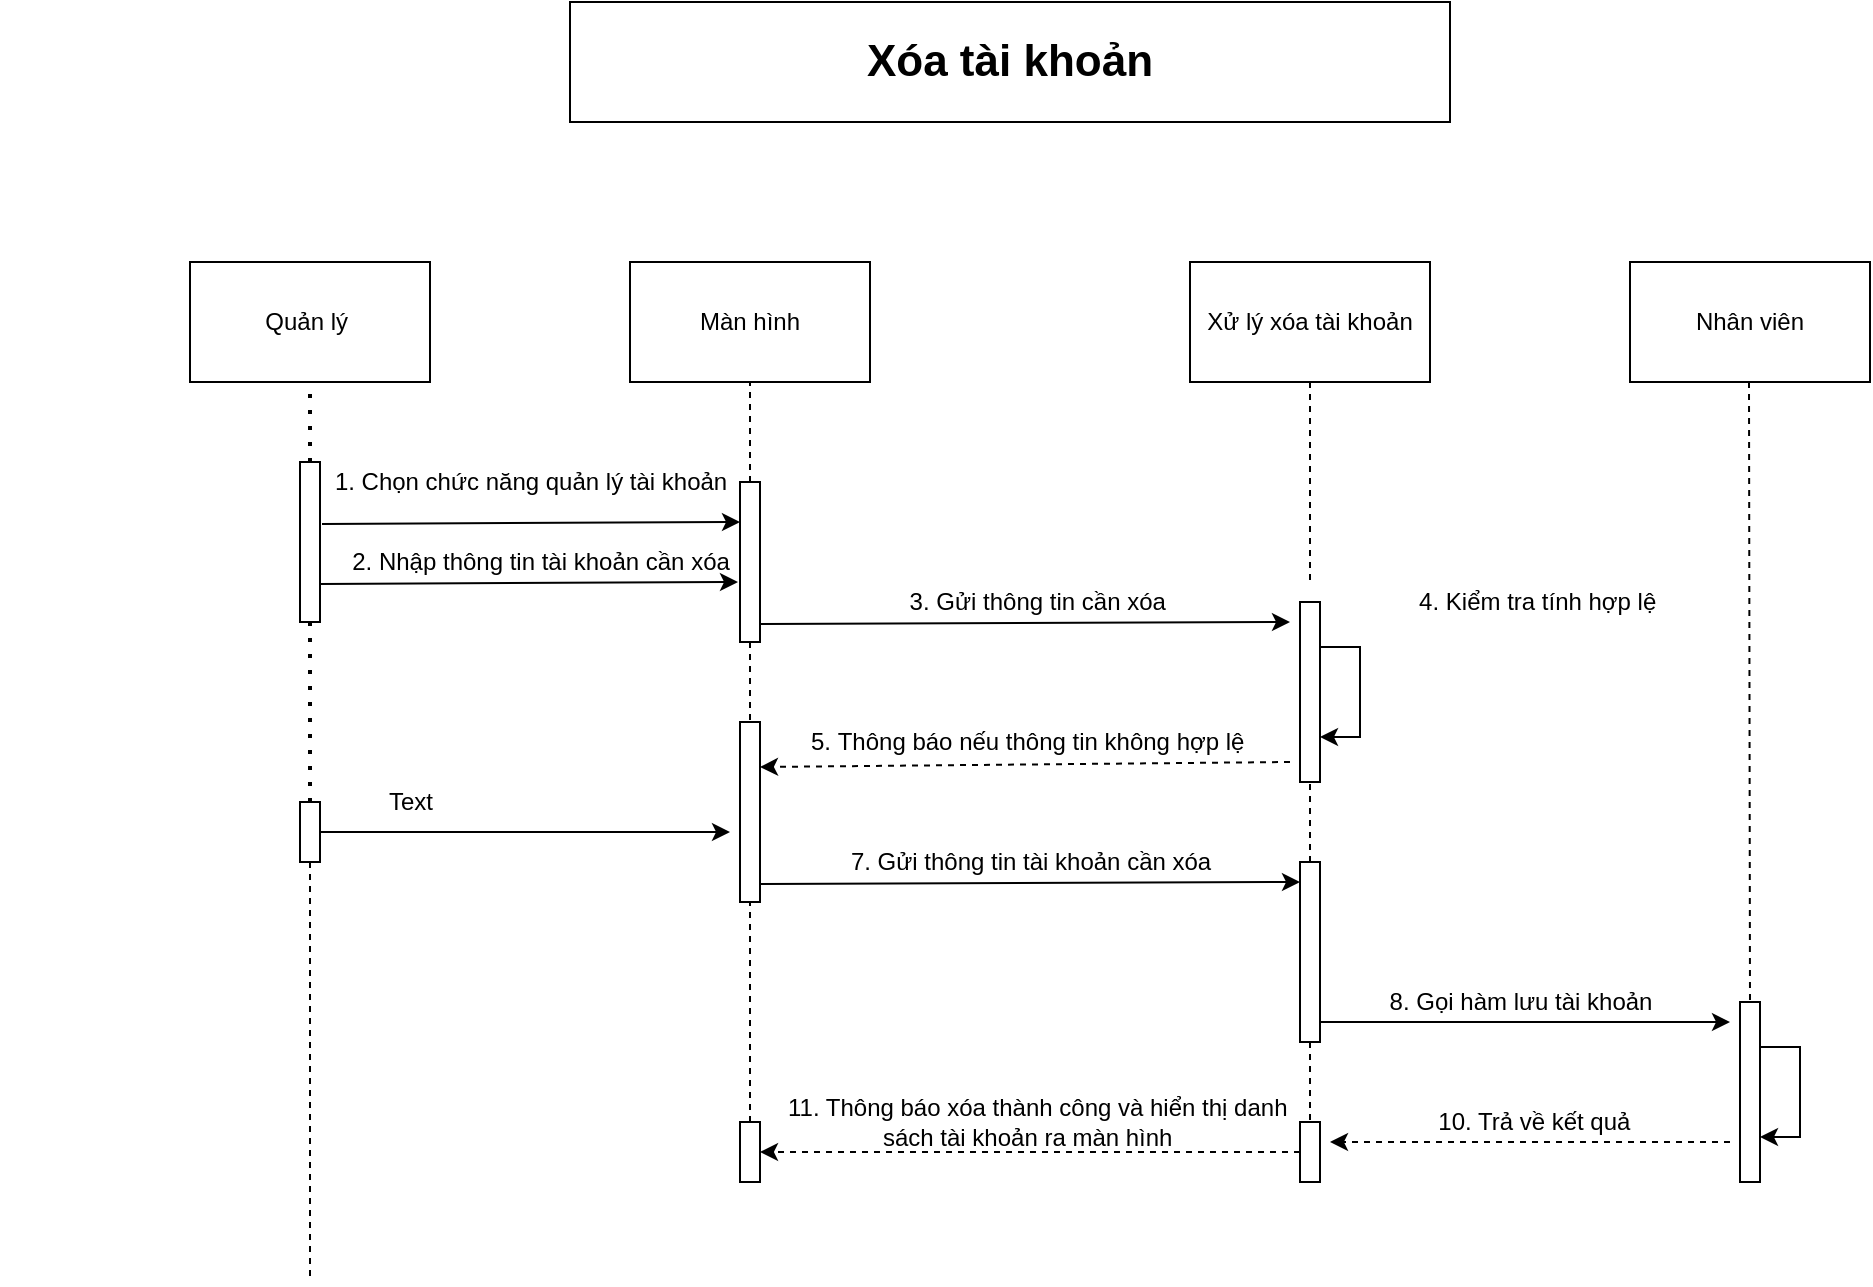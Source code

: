 <mxfile version="17.4.2" type="device"><diagram id="v-X9X0zEXZ8fNnFzM3GZ" name="Page-1"><mxGraphModel dx="1888" dy="649" grid="1" gridSize="10" guides="1" tooltips="1" connect="1" arrows="1" fold="1" page="1" pageScale="1" pageWidth="850" pageHeight="1100" math="0" shadow="0"><root><mxCell id="0"/><mxCell id="1" parent="0"/><mxCell id="s6GQ0Yo0XHc4SnK0wCy8-1" value="&lt;b&gt;&lt;font style=&quot;font-size: 22px&quot;&gt;Xóa tài khoản&lt;/font&gt;&lt;/b&gt;" style="rounded=0;whiteSpace=wrap;html=1;" parent="1" vertex="1"><mxGeometry x="230" y="50" width="440" height="60" as="geometry"/></mxCell><mxCell id="s6GQ0Yo0XHc4SnK0wCy8-2" value="Màn hình" style="rounded=0;whiteSpace=wrap;html=1;" parent="1" vertex="1"><mxGeometry x="260" y="180" width="120" height="60" as="geometry"/></mxCell><mxCell id="s6GQ0Yo0XHc4SnK0wCy8-3" value="Xử lý xóa tài khoản" style="rounded=0;whiteSpace=wrap;html=1;" parent="1" vertex="1"><mxGeometry x="540" y="180" width="120" height="60" as="geometry"/></mxCell><mxCell id="s6GQ0Yo0XHc4SnK0wCy8-4" value="Nhân viên" style="rounded=0;whiteSpace=wrap;html=1;" parent="1" vertex="1"><mxGeometry x="760" y="180" width="120" height="60" as="geometry"/></mxCell><mxCell id="s6GQ0Yo0XHc4SnK0wCy8-5" value="" style="rounded=0;whiteSpace=wrap;html=1;" parent="1" vertex="1"><mxGeometry x="95" y="280" width="10" height="80" as="geometry"/></mxCell><mxCell id="s6GQ0Yo0XHc4SnK0wCy8-6" style="edgeStyle=orthogonalEdgeStyle;rounded=0;orthogonalLoop=1;jettySize=auto;html=1;entryX=1;entryY=0.5;entryDx=0;entryDy=0;dashed=1;" parent="1" source="s6GQ0Yo0XHc4SnK0wCy8-7" target="s6GQ0Yo0XHc4SnK0wCy8-14" edge="1"><mxGeometry relative="1" as="geometry"/></mxCell><mxCell id="s6GQ0Yo0XHc4SnK0wCy8-7" value="" style="rounded=0;whiteSpace=wrap;html=1;" parent="1" vertex="1"><mxGeometry x="595" y="610" width="10" height="30" as="geometry"/></mxCell><mxCell id="s6GQ0Yo0XHc4SnK0wCy8-8" value="" style="rounded=0;whiteSpace=wrap;html=1;" parent="1" vertex="1"><mxGeometry x="315" y="410" width="10" height="90" as="geometry"/></mxCell><mxCell id="s6GQ0Yo0XHc4SnK0wCy8-9" value="" style="rounded=0;whiteSpace=wrap;html=1;" parent="1" vertex="1"><mxGeometry x="315" y="290" width="10" height="80" as="geometry"/></mxCell><mxCell id="s6GQ0Yo0XHc4SnK0wCy8-10" style="edgeStyle=orthogonalEdgeStyle;rounded=0;orthogonalLoop=1;jettySize=auto;html=1;exitX=1;exitY=1;exitDx=0;exitDy=0;" parent="1" source="s6GQ0Yo0XHc4SnK0wCy8-11" edge="1"><mxGeometry relative="1" as="geometry"><mxPoint x="810" y="560" as="targetPoint"/><Array as="points"><mxPoint x="760" y="560"/><mxPoint x="760" y="560"/></Array></mxGeometry></mxCell><mxCell id="s6GQ0Yo0XHc4SnK0wCy8-11" value="" style="rounded=0;whiteSpace=wrap;html=1;" parent="1" vertex="1"><mxGeometry x="595" y="480" width="10" height="90" as="geometry"/></mxCell><mxCell id="s6GQ0Yo0XHc4SnK0wCy8-12" value="" style="rounded=0;whiteSpace=wrap;html=1;" parent="1" vertex="1"><mxGeometry x="595" y="350" width="10" height="90" as="geometry"/></mxCell><mxCell id="s6GQ0Yo0XHc4SnK0wCy8-13" value="" style="rounded=0;whiteSpace=wrap;html=1;" parent="1" vertex="1"><mxGeometry x="815" y="550" width="10" height="90" as="geometry"/></mxCell><mxCell id="s6GQ0Yo0XHc4SnK0wCy8-14" value="" style="rounded=0;whiteSpace=wrap;html=1;" parent="1" vertex="1"><mxGeometry x="315" y="610" width="10" height="30" as="geometry"/></mxCell><mxCell id="s6GQ0Yo0XHc4SnK0wCy8-15" value="" style="rounded=0;whiteSpace=wrap;html=1;" parent="1" vertex="1"><mxGeometry x="95" y="450" width="10" height="30" as="geometry"/></mxCell><mxCell id="s6GQ0Yo0XHc4SnK0wCy8-16" value="" style="endArrow=none;dashed=1;html=1;dashPattern=1 3;strokeWidth=2;rounded=0;entryX=0.5;entryY=1;entryDx=0;entryDy=0;exitX=0.5;exitY=0;exitDx=0;exitDy=0;" parent="1" source="s6GQ0Yo0XHc4SnK0wCy8-5" edge="1"><mxGeometry width="50" height="50" relative="1" as="geometry"><mxPoint x="400" y="390" as="sourcePoint"/><mxPoint x="100" y="240" as="targetPoint"/></mxGeometry></mxCell><mxCell id="s6GQ0Yo0XHc4SnK0wCy8-17" value="" style="endArrow=none;dashed=1;html=1;dashPattern=1 3;strokeWidth=2;rounded=0;entryX=0.5;entryY=0;entryDx=0;entryDy=0;exitX=0.5;exitY=1;exitDx=0;exitDy=0;" parent="1" source="s6GQ0Yo0XHc4SnK0wCy8-5" target="s6GQ0Yo0XHc4SnK0wCy8-15" edge="1"><mxGeometry width="50" height="50" relative="1" as="geometry"><mxPoint x="110" y="290" as="sourcePoint"/><mxPoint x="110" y="250" as="targetPoint"/></mxGeometry></mxCell><mxCell id="s6GQ0Yo0XHc4SnK0wCy8-18" value="" style="endArrow=none;dashed=1;html=1;rounded=0;exitX=0.5;exitY=1;exitDx=0;exitDy=0;" parent="1" source="s6GQ0Yo0XHc4SnK0wCy8-15" edge="1"><mxGeometry width="50" height="50" relative="1" as="geometry"><mxPoint x="400" y="390" as="sourcePoint"/><mxPoint x="100" y="690" as="targetPoint"/></mxGeometry></mxCell><mxCell id="s6GQ0Yo0XHc4SnK0wCy8-19" value="" style="endArrow=none;dashed=1;html=1;rounded=0;entryX=0.5;entryY=1;entryDx=0;entryDy=0;exitX=0.5;exitY=0;exitDx=0;exitDy=0;" parent="1" source="s6GQ0Yo0XHc4SnK0wCy8-9" target="s6GQ0Yo0XHc4SnK0wCy8-2" edge="1"><mxGeometry width="50" height="50" relative="1" as="geometry"><mxPoint x="400" y="390" as="sourcePoint"/><mxPoint x="450" y="340" as="targetPoint"/></mxGeometry></mxCell><mxCell id="s6GQ0Yo0XHc4SnK0wCy8-20" value="" style="endArrow=none;dashed=1;html=1;rounded=0;exitX=0.5;exitY=1;exitDx=0;exitDy=0;" parent="1" source="s6GQ0Yo0XHc4SnK0wCy8-3" edge="1"><mxGeometry width="50" height="50" relative="1" as="geometry"><mxPoint x="330" y="300" as="sourcePoint"/><mxPoint x="600" y="340" as="targetPoint"/></mxGeometry></mxCell><mxCell id="s6GQ0Yo0XHc4SnK0wCy8-21" value="" style="endArrow=none;dashed=1;html=1;rounded=0;" parent="1" edge="1"><mxGeometry width="50" height="50" relative="1" as="geometry"><mxPoint x="320" y="610" as="sourcePoint"/><mxPoint x="320" y="500" as="targetPoint"/></mxGeometry></mxCell><mxCell id="s6GQ0Yo0XHc4SnK0wCy8-22" value="" style="endArrow=none;dashed=1;html=1;rounded=0;entryX=0.5;entryY=0;entryDx=0;entryDy=0;exitX=0.5;exitY=1;exitDx=0;exitDy=0;" parent="1" source="s6GQ0Yo0XHc4SnK0wCy8-9" target="s6GQ0Yo0XHc4SnK0wCy8-8" edge="1"><mxGeometry width="50" height="50" relative="1" as="geometry"><mxPoint x="350" y="320" as="sourcePoint"/><mxPoint x="350" y="270" as="targetPoint"/></mxGeometry></mxCell><mxCell id="s6GQ0Yo0XHc4SnK0wCy8-23" value="" style="endArrow=none;dashed=1;html=1;rounded=0;entryX=0.5;entryY=1;entryDx=0;entryDy=0;exitX=0.5;exitY=0;exitDx=0;exitDy=0;" parent="1" source="s6GQ0Yo0XHc4SnK0wCy8-11" target="s6GQ0Yo0XHc4SnK0wCy8-12" edge="1"><mxGeometry width="50" height="50" relative="1" as="geometry"><mxPoint x="610" y="250" as="sourcePoint"/><mxPoint x="610" y="370" as="targetPoint"/></mxGeometry></mxCell><mxCell id="s6GQ0Yo0XHc4SnK0wCy8-24" value="" style="endArrow=none;dashed=1;html=1;rounded=0;" parent="1" edge="1"><mxGeometry width="50" height="50" relative="1" as="geometry"><mxPoint x="600" y="570" as="sourcePoint"/><mxPoint x="600" y="610" as="targetPoint"/></mxGeometry></mxCell><mxCell id="s6GQ0Yo0XHc4SnK0wCy8-25" value="" style="endArrow=none;dashed=1;html=1;rounded=0;exitX=0.5;exitY=1;exitDx=0;exitDy=0;" parent="1" edge="1"><mxGeometry width="50" height="50" relative="1" as="geometry"><mxPoint x="819.5" y="240" as="sourcePoint"/><mxPoint x="820" y="550" as="targetPoint"/></mxGeometry></mxCell><mxCell id="s6GQ0Yo0XHc4SnK0wCy8-26" style="edgeStyle=orthogonalEdgeStyle;rounded=0;orthogonalLoop=1;jettySize=auto;html=1;exitX=1;exitY=0.25;exitDx=0;exitDy=0;entryX=1;entryY=0.75;entryDx=0;entryDy=0;" parent="1" source="s6GQ0Yo0XHc4SnK0wCy8-12" target="s6GQ0Yo0XHc4SnK0wCy8-12" edge="1"><mxGeometry relative="1" as="geometry"/></mxCell><mxCell id="s6GQ0Yo0XHc4SnK0wCy8-27" style="edgeStyle=orthogonalEdgeStyle;rounded=0;orthogonalLoop=1;jettySize=auto;html=1;exitX=1;exitY=0.25;exitDx=0;exitDy=0;entryX=1;entryY=0.75;entryDx=0;entryDy=0;" parent="1" source="s6GQ0Yo0XHc4SnK0wCy8-13" target="s6GQ0Yo0XHc4SnK0wCy8-13" edge="1"><mxGeometry relative="1" as="geometry"/></mxCell><mxCell id="s6GQ0Yo0XHc4SnK0wCy8-28" value="" style="endArrow=classic;html=1;rounded=0;exitX=1;exitY=0.5;exitDx=0;exitDy=0;" parent="1" source="s6GQ0Yo0XHc4SnK0wCy8-15" edge="1"><mxGeometry width="50" height="50" relative="1" as="geometry"><mxPoint x="400" y="390" as="sourcePoint"/><mxPoint x="310" y="465" as="targetPoint"/></mxGeometry></mxCell><mxCell id="s6GQ0Yo0XHc4SnK0wCy8-29" value="" style="endArrow=classic;html=1;rounded=0;exitX=1;exitY=0.5;exitDx=0;exitDy=0;entryX=-0.1;entryY=0.675;entryDx=0;entryDy=0;entryPerimeter=0;" parent="1" edge="1"><mxGeometry width="50" height="50" relative="1" as="geometry"><mxPoint x="106" y="311" as="sourcePoint"/><mxPoint x="315" y="310" as="targetPoint"/></mxGeometry></mxCell><mxCell id="s6GQ0Yo0XHc4SnK0wCy8-30" value="" style="endArrow=classic;html=1;rounded=0;exitX=1;exitY=0.5;exitDx=0;exitDy=0;entryX=-0.1;entryY=0.675;entryDx=0;entryDy=0;entryPerimeter=0;" parent="1" edge="1"><mxGeometry width="50" height="50" relative="1" as="geometry"><mxPoint x="105" y="341" as="sourcePoint"/><mxPoint x="314" y="340" as="targetPoint"/></mxGeometry></mxCell><mxCell id="s6GQ0Yo0XHc4SnK0wCy8-31" value="" style="endArrow=classic;html=1;rounded=0;exitX=1;exitY=0.5;exitDx=0;exitDy=0;" parent="1" edge="1"><mxGeometry width="50" height="50" relative="1" as="geometry"><mxPoint x="325" y="361" as="sourcePoint"/><mxPoint x="590" y="360" as="targetPoint"/></mxGeometry></mxCell><mxCell id="s6GQ0Yo0XHc4SnK0wCy8-32" value="" style="endArrow=classic;html=1;rounded=0;exitX=1;exitY=0.5;exitDx=0;exitDy=0;entryX=0;entryY=0;entryDx=0;entryDy=0;" parent="1" edge="1"><mxGeometry width="50" height="50" relative="1" as="geometry"><mxPoint x="325" y="491" as="sourcePoint"/><mxPoint x="595" y="490" as="targetPoint"/></mxGeometry></mxCell><mxCell id="s6GQ0Yo0XHc4SnK0wCy8-33" value="" style="endArrow=classic;html=1;rounded=0;entryX=1;entryY=0.25;entryDx=0;entryDy=0;dashed=1;" parent="1" target="s6GQ0Yo0XHc4SnK0wCy8-8" edge="1"><mxGeometry width="50" height="50" relative="1" as="geometry"><mxPoint x="590" y="430" as="sourcePoint"/><mxPoint x="450" y="340" as="targetPoint"/></mxGeometry></mxCell><mxCell id="s6GQ0Yo0XHc4SnK0wCy8-34" value="" style="endArrow=classic;html=1;rounded=0;dashed=1;" parent="1" edge="1"><mxGeometry width="50" height="50" relative="1" as="geometry"><mxPoint x="810" y="620" as="sourcePoint"/><mxPoint x="610" y="620" as="targetPoint"/></mxGeometry></mxCell><mxCell id="s6GQ0Yo0XHc4SnK0wCy8-35" value="&amp;nbsp; &amp;nbsp; &amp;nbsp; &amp;nbsp; &amp;nbsp; &amp;nbsp; &amp;nbsp; &amp;nbsp; &amp;nbsp; &amp;nbsp; &amp;nbsp; &amp;nbsp; &amp;nbsp; &amp;nbsp; &amp;nbsp; &amp;nbsp; &amp;nbsp; &amp;nbsp; &amp;nbsp; &amp;nbsp; &amp;nbsp; &amp;nbsp; &amp;nbsp; &amp;nbsp; &amp;nbsp; &amp;nbsp; &amp;nbsp; &amp;nbsp; &amp;nbsp; &amp;nbsp; &amp;nbsp; &amp;nbsp; &amp;nbsp; &amp;nbsp; &amp;nbsp; &amp;nbsp; &amp;nbsp; 3. Gửi thông tin cần xóa" style="text;html=1;align=center;verticalAlign=middle;resizable=0;points=[];autosize=1;strokeColor=none;fillColor=none;fontSize=12;" parent="1" vertex="1"><mxGeometry x="145" y="340" width="390" height="20" as="geometry"/></mxCell><mxCell id="s6GQ0Yo0XHc4SnK0wCy8-36" value="&amp;nbsp; &amp;nbsp; &amp;nbsp; &amp;nbsp; &amp;nbsp; &amp;nbsp; &amp;nbsp; &amp;nbsp; &amp;nbsp; &amp;nbsp; &amp;nbsp; &amp;nbsp; &amp;nbsp; &amp;nbsp; &amp;nbsp; &amp;nbsp; &amp;nbsp; &amp;nbsp; &amp;nbsp; &amp;nbsp; &amp;nbsp; &amp;nbsp; &amp;nbsp; &amp;nbsp; &amp;nbsp; &amp;nbsp; &amp;nbsp; &amp;nbsp; &amp;nbsp; &amp;nbsp; &amp;nbsp; &amp;nbsp; &amp;nbsp;5.&amp;nbsp;Thông báo nếu thông tin không hợp lệ" style="text;html=1;align=center;verticalAlign=middle;resizable=0;points=[];autosize=1;strokeColor=none;fillColor=none;fontSize=12;" parent="1" vertex="1"><mxGeometry x="125" y="410" width="450" height="20" as="geometry"/></mxCell><mxCell id="s6GQ0Yo0XHc4SnK0wCy8-37" value="&amp;nbsp; &amp;nbsp; &amp;nbsp; &amp;nbsp; &amp;nbsp; &amp;nbsp; &amp;nbsp; &amp;nbsp; &amp;nbsp; &amp;nbsp; &amp;nbsp; &amp;nbsp; &amp;nbsp; &amp;nbsp; &amp;nbsp; &amp;nbsp; &amp;nbsp; &amp;nbsp; &amp;nbsp; &amp;nbsp; &amp;nbsp; &amp;nbsp; &amp;nbsp; &amp;nbsp; &amp;nbsp; &amp;nbsp; &amp;nbsp; &amp;nbsp; &amp;nbsp; &amp;nbsp; &amp;nbsp; &amp;nbsp; &amp;nbsp; 7. Gửi thông tin tài khoản cần xóa" style="text;html=1;align=center;verticalAlign=middle;resizable=0;points=[];autosize=1;strokeColor=none;fillColor=none;fontSize=12;" parent="1" vertex="1"><mxGeometry x="140" y="470" width="420" height="20" as="geometry"/></mxCell><mxCell id="s6GQ0Yo0XHc4SnK0wCy8-38" value="&amp;nbsp; &amp;nbsp; &amp;nbsp; &amp;nbsp; &amp;nbsp; &amp;nbsp; &amp;nbsp; &amp;nbsp; &amp;nbsp; &amp;nbsp; &amp;nbsp; &amp;nbsp; &amp;nbsp; &amp;nbsp; &amp;nbsp; &amp;nbsp; &amp;nbsp; &amp;nbsp; &amp;nbsp; &amp;nbsp; &amp;nbsp; &amp;nbsp; &amp;nbsp; &amp;nbsp; &amp;nbsp; &amp;nbsp; &amp;nbsp; &amp;nbsp; &amp;nbsp; &amp;nbsp; &amp;nbsp; &amp;nbsp; &amp;nbsp; &amp;nbsp; &amp;nbsp; &amp;nbsp; &amp;nbsp; 11. Thông báo xóa thành công và hiển thị danh&lt;br&gt;&amp;nbsp; &amp;nbsp; &amp;nbsp; &amp;nbsp; &amp;nbsp; &amp;nbsp; &amp;nbsp; &amp;nbsp; &amp;nbsp; &amp;nbsp; &amp;nbsp; &amp;nbsp; &amp;nbsp; &amp;nbsp; &amp;nbsp; &amp;nbsp; &amp;nbsp; &amp;nbsp; &amp;nbsp; &amp;nbsp; &amp;nbsp; &amp;nbsp; &amp;nbsp; &amp;nbsp; &amp;nbsp; &amp;nbsp; &amp;nbsp; &amp;nbsp; &amp;nbsp; &amp;nbsp; &amp;nbsp; &amp;nbsp; &amp;nbsp; &amp;nbsp; &amp;nbsp; &amp;nbsp;sách tài khoản ra màn hình" style="text;html=1;align=center;verticalAlign=middle;resizable=0;points=[];autosize=1;strokeColor=none;fillColor=none;fontSize=12;" parent="1" vertex="1"><mxGeometry x="85" y="595" width="510" height="30" as="geometry"/></mxCell><mxCell id="s6GQ0Yo0XHc4SnK0wCy8-39" value="&amp;nbsp; &amp;nbsp; &amp;nbsp; &amp;nbsp; &amp;nbsp; &amp;nbsp; &amp;nbsp; &amp;nbsp; &amp;nbsp; &amp;nbsp; &amp;nbsp; &amp;nbsp; &amp;nbsp; &amp;nbsp; &amp;nbsp; &amp;nbsp; &amp;nbsp; &amp;nbsp; &amp;nbsp; &amp;nbsp; &amp;nbsp; &amp;nbsp; 4. Kiểm tra tính hợp lệ" style="text;html=1;align=center;verticalAlign=middle;resizable=0;points=[];autosize=1;strokeColor=none;fillColor=none;fontSize=12;" parent="1" vertex="1"><mxGeometry x="500" y="340" width="280" height="20" as="geometry"/></mxCell><mxCell id="s6GQ0Yo0XHc4SnK0wCy8-40" value="&amp;nbsp; &amp;nbsp; &amp;nbsp; &amp;nbsp; &amp;nbsp; &amp;nbsp; &amp;nbsp; &amp;nbsp; &amp;nbsp; &amp;nbsp; &amp;nbsp; &amp;nbsp; &amp;nbsp; &amp;nbsp; &amp;nbsp; &amp;nbsp; &amp;nbsp; &amp;nbsp; &amp;nbsp; &amp;nbsp; &amp;nbsp; &amp;nbsp; &amp;nbsp;8. Gọi hàm lưu tài khoản" style="text;html=1;align=center;verticalAlign=middle;resizable=0;points=[];autosize=1;strokeColor=none;fillColor=none;fontSize=12;" parent="1" vertex="1"><mxGeometry x="480" y="540" width="300" height="20" as="geometry"/></mxCell><mxCell id="s6GQ0Yo0XHc4SnK0wCy8-41" value="&amp;nbsp; &amp;nbsp; &amp;nbsp; &amp;nbsp; &amp;nbsp; &amp;nbsp; &amp;nbsp; &amp;nbsp; &amp;nbsp; &amp;nbsp; &amp;nbsp; &amp;nbsp; &amp;nbsp; &amp;nbsp; &amp;nbsp; &amp;nbsp; &amp;nbsp; &amp;nbsp; &amp;nbsp; &amp;nbsp; &amp;nbsp; &amp;nbsp; &amp;nbsp; &amp;nbsp; &amp;nbsp;10. Trả về kết quả" style="text;html=1;align=center;verticalAlign=middle;resizable=0;points=[];autosize=1;strokeColor=none;fillColor=none;fontSize=12;" parent="1" vertex="1"><mxGeometry x="495" y="600" width="270" height="20" as="geometry"/></mxCell><mxCell id="s6GQ0Yo0XHc4SnK0wCy8-43" value="Quản lý&amp;nbsp;" style="rounded=0;whiteSpace=wrap;html=1;" parent="1" vertex="1"><mxGeometry x="40" y="180" width="120" height="60" as="geometry"/></mxCell><mxCell id="s6GQ0Yo0XHc4SnK0wCy8-44" value="&amp;nbsp; &amp;nbsp; &amp;nbsp; &amp;nbsp; &amp;nbsp; &amp;nbsp; &amp;nbsp; &amp;nbsp; &amp;nbsp; &amp;nbsp; &amp;nbsp; &amp;nbsp; &amp;nbsp; &amp;nbsp; &amp;nbsp; &amp;nbsp; &amp;nbsp; &amp;nbsp; &amp;nbsp; &amp;nbsp; &amp;nbsp; &amp;nbsp; &amp;nbsp; &amp;nbsp; 1. Chọn chức năng quản lý tài khoản" style="text;html=1;align=center;verticalAlign=middle;resizable=0;points=[];autosize=1;strokeColor=none;fillColor=none;" parent="1" vertex="1"><mxGeometry x="-55" y="280" width="370" height="20" as="geometry"/></mxCell><mxCell id="s6GQ0Yo0XHc4SnK0wCy8-45" value="&amp;nbsp; &amp;nbsp; &amp;nbsp; &amp;nbsp; &amp;nbsp; &amp;nbsp; &amp;nbsp; &amp;nbsp; &amp;nbsp; &amp;nbsp; &amp;nbsp; &amp;nbsp; &amp;nbsp; &amp;nbsp; &amp;nbsp; &amp;nbsp; &amp;nbsp;2. Nhập thông tin tài khoản cần xóa" style="text;html=1;align=center;verticalAlign=middle;resizable=0;points=[];autosize=1;strokeColor=none;fillColor=none;" parent="1" vertex="1"><mxGeometry x="5" y="320" width="310" height="20" as="geometry"/></mxCell><mxCell id="s6GQ0Yo0XHc4SnK0wCy8-46" value="Text" style="text;html=1;align=center;verticalAlign=middle;resizable=0;points=[];autosize=1;strokeColor=none;fillColor=none;" parent="1" vertex="1"><mxGeometry x="130" y="440" width="40" height="20" as="geometry"/></mxCell></root></mxGraphModel></diagram></mxfile>